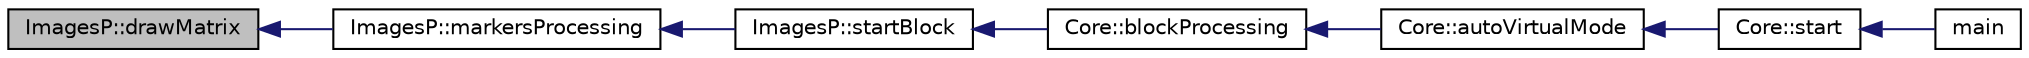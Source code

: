 digraph "ImagesP::drawMatrix"
{
  edge [fontname="Helvetica",fontsize="10",labelfontname="Helvetica",labelfontsize="10"];
  node [fontname="Helvetica",fontsize="10",shape=record];
  rankdir="LR";
  Node1 [label="ImagesP::drawMatrix",height=0.2,width=0.4,color="black", fillcolor="grey75", style="filled" fontcolor="black"];
  Node1 -> Node2 [dir="back",color="midnightblue",fontsize="10",style="solid",fontname="Helvetica"];
  Node2 [label="ImagesP::markersProcessing",height=0.2,width=0.4,color="black", fillcolor="white", style="filled",URL="$class_images_p.html#af8bad8cf7cb3be74c084a0efc86ca73f"];
  Node2 -> Node3 [dir="back",color="midnightblue",fontsize="10",style="solid",fontname="Helvetica"];
  Node3 [label="ImagesP::startBlock",height=0.2,width=0.4,color="black", fillcolor="white", style="filled",URL="$class_images_p.html#ae2aecf8db20e7b3bcd14a7182dfdaf29"];
  Node3 -> Node4 [dir="back",color="midnightblue",fontsize="10",style="solid",fontname="Helvetica"];
  Node4 [label="Core::blockProcessing",height=0.2,width=0.4,color="black", fillcolor="white", style="filled",URL="$class_core.html#a8648fac82f0324cead88c8fa2731b286"];
  Node4 -> Node5 [dir="back",color="midnightblue",fontsize="10",style="solid",fontname="Helvetica"];
  Node5 [label="Core::autoVirtualMode",height=0.2,width=0.4,color="black", fillcolor="white", style="filled",URL="$class_core.html#a7fab8414125602f9f595143bb21d24c1"];
  Node5 -> Node6 [dir="back",color="midnightblue",fontsize="10",style="solid",fontname="Helvetica"];
  Node6 [label="Core::start",height=0.2,width=0.4,color="black", fillcolor="white", style="filled",URL="$class_core.html#a722434c9873d07d6b26a74e40e08eb9c"];
  Node6 -> Node7 [dir="back",color="midnightblue",fontsize="10",style="solid",fontname="Helvetica"];
  Node7 [label="main",height=0.2,width=0.4,color="black", fillcolor="white", style="filled",URL="$main_8cpp.html#ae66f6b31b5ad750f1fe042a706a4e3d4"];
}
